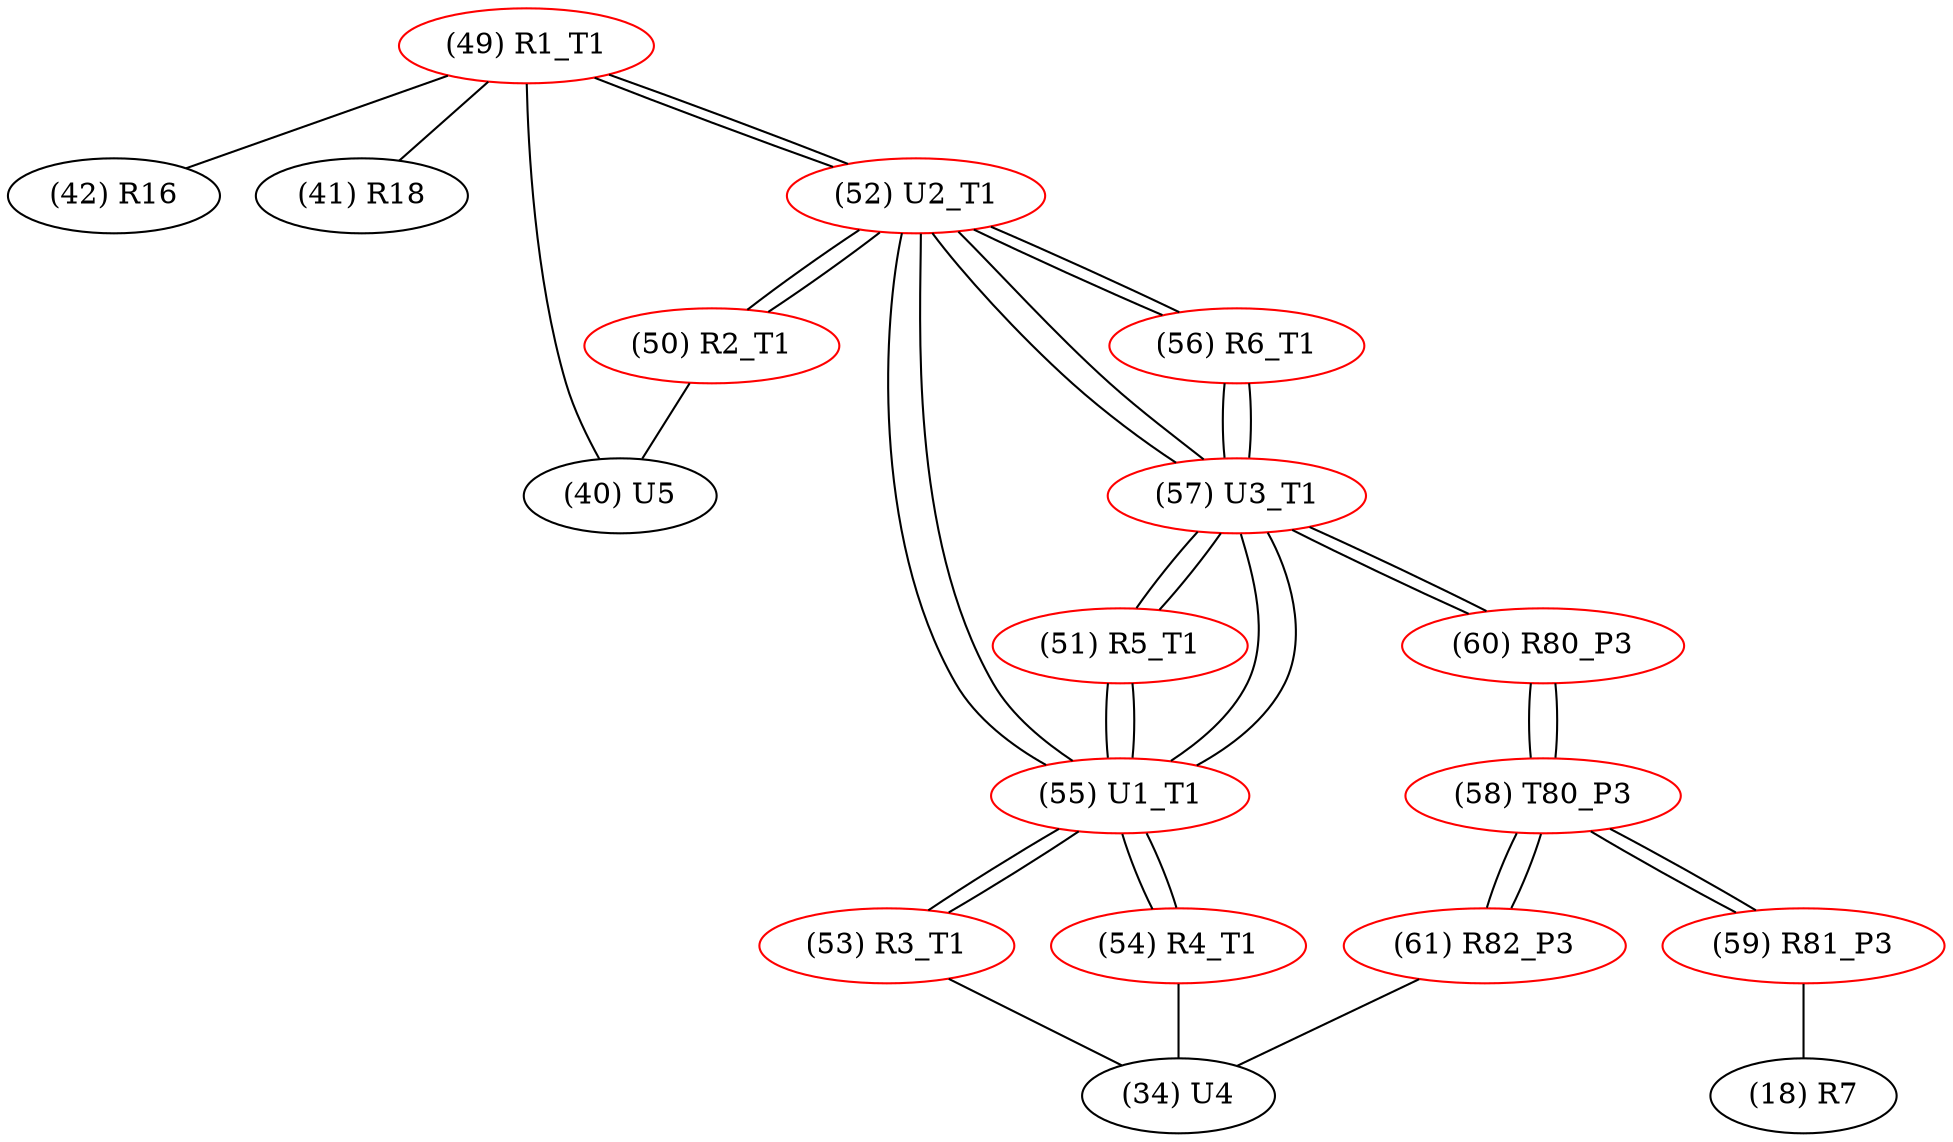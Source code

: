 graph {
	49 [label="(49) R1_T1" color=red]
	42 [label="(42) R16"]
	41 [label="(41) R18"]
	40 [label="(40) U5"]
	52 [label="(52) U2_T1"]
	50 [label="(50) R2_T1" color=red]
	40 [label="(40) U5"]
	52 [label="(52) U2_T1"]
	51 [label="(51) R5_T1" color=red]
	57 [label="(57) U3_T1"]
	55 [label="(55) U1_T1"]
	52 [label="(52) U2_T1" color=red]
	57 [label="(57) U3_T1"]
	55 [label="(55) U1_T1"]
	50 [label="(50) R2_T1"]
	49 [label="(49) R1_T1"]
	56 [label="(56) R6_T1"]
	53 [label="(53) R3_T1" color=red]
	34 [label="(34) U4"]
	55 [label="(55) U1_T1"]
	54 [label="(54) R4_T1" color=red]
	34 [label="(34) U4"]
	55 [label="(55) U1_T1"]
	55 [label="(55) U1_T1" color=red]
	54 [label="(54) R4_T1"]
	52 [label="(52) U2_T1"]
	57 [label="(57) U3_T1"]
	51 [label="(51) R5_T1"]
	53 [label="(53) R3_T1"]
	56 [label="(56) R6_T1" color=red]
	57 [label="(57) U3_T1"]
	52 [label="(52) U2_T1"]
	57 [label="(57) U3_T1" color=red]
	56 [label="(56) R6_T1"]
	51 [label="(51) R5_T1"]
	52 [label="(52) U2_T1"]
	55 [label="(55) U1_T1"]
	60 [label="(60) R80_P3"]
	58 [label="(58) T80_P3" color=red]
	59 [label="(59) R81_P3"]
	61 [label="(61) R82_P3"]
	60 [label="(60) R80_P3"]
	59 [label="(59) R81_P3" color=red]
	18 [label="(18) R7"]
	58 [label="(58) T80_P3"]
	60 [label="(60) R80_P3" color=red]
	57 [label="(57) U3_T1"]
	58 [label="(58) T80_P3"]
	61 [label="(61) R82_P3" color=red]
	34 [label="(34) U4"]
	58 [label="(58) T80_P3"]
	49 -- 42
	49 -- 41
	49 -- 40
	49 -- 52
	50 -- 40
	50 -- 52
	51 -- 57
	51 -- 55
	52 -- 57
	52 -- 55
	52 -- 50
	52 -- 49
	52 -- 56
	53 -- 34
	53 -- 55
	54 -- 34
	54 -- 55
	55 -- 54
	55 -- 52
	55 -- 57
	55 -- 51
	55 -- 53
	56 -- 57
	56 -- 52
	57 -- 56
	57 -- 51
	57 -- 52
	57 -- 55
	57 -- 60
	58 -- 59
	58 -- 61
	58 -- 60
	59 -- 18
	59 -- 58
	60 -- 57
	60 -- 58
	61 -- 34
	61 -- 58
}
